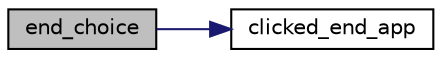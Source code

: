 digraph "end_choice"
{
  edge [fontname="Helvetica",fontsize="10",labelfontname="Helvetica",labelfontsize="10"];
  node [fontname="Helvetica",fontsize="10",shape=record];
  rankdir="LR";
  Node1 [label="end_choice",height=0.2,width=0.4,color="black", fillcolor="grey75", style="filled", fontcolor="black"];
  Node1 -> Node2 [color="midnightblue",fontsize="10",style="solid",fontname="Helvetica"];
  Node2 [label="clicked_end_app",height=0.2,width=0.4,color="black", fillcolor="white", style="filled",URL="$exit__screen_8c.html#a79c33c23f78d5a84e629aa69ec5c3d17",tooltip="exit_screen.c "];
}
